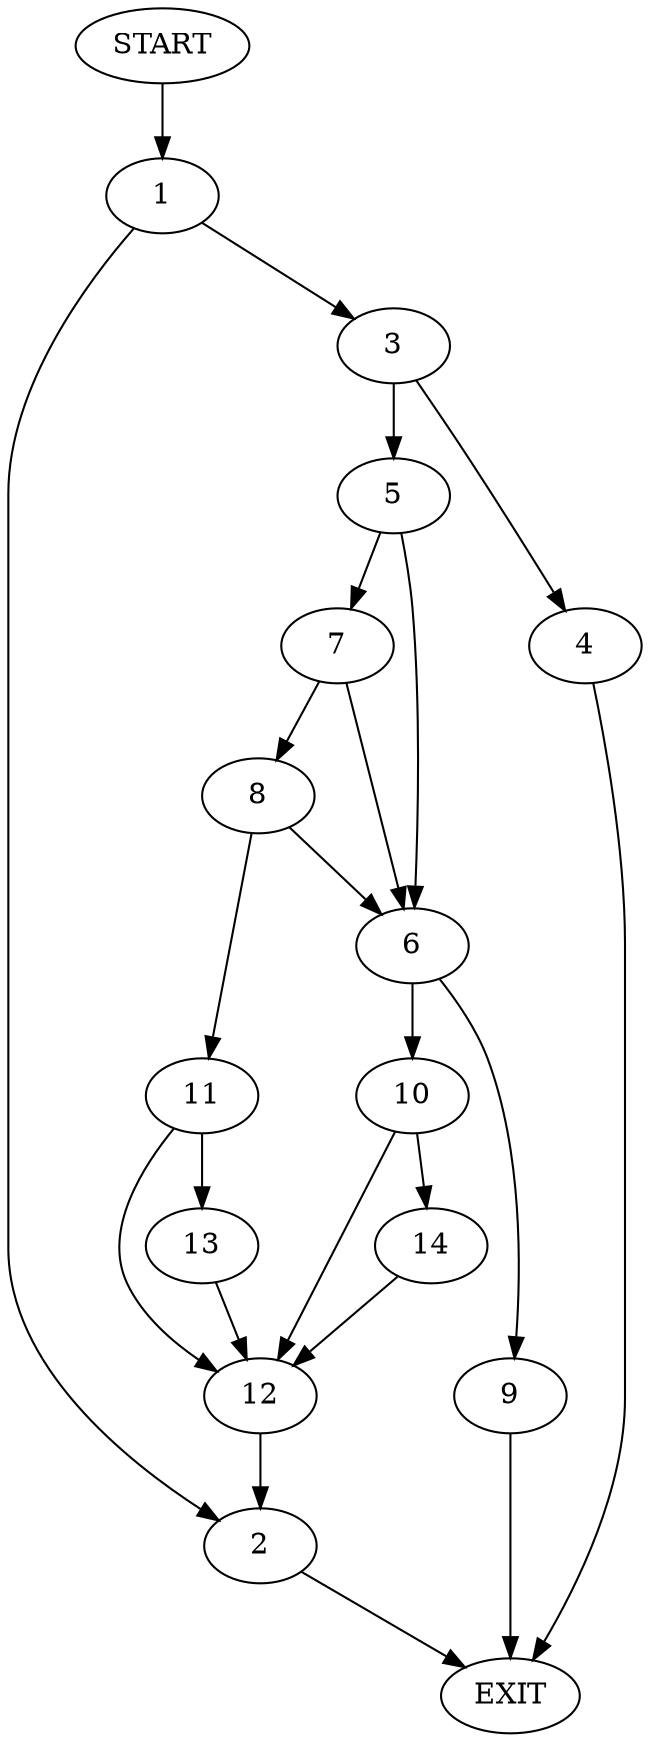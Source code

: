 digraph {
0 [label="START"]
15 [label="EXIT"]
0 -> 1
1 -> 2
1 -> 3
2 -> 15
3 -> 4
3 -> 5
5 -> 6
5 -> 7
4 -> 15
7 -> 6
7 -> 8
6 -> 9
6 -> 10
8 -> 6
8 -> 11
11 -> 12
11 -> 13
9 -> 15
10 -> 12
10 -> 14
14 -> 12
12 -> 2
13 -> 12
}
